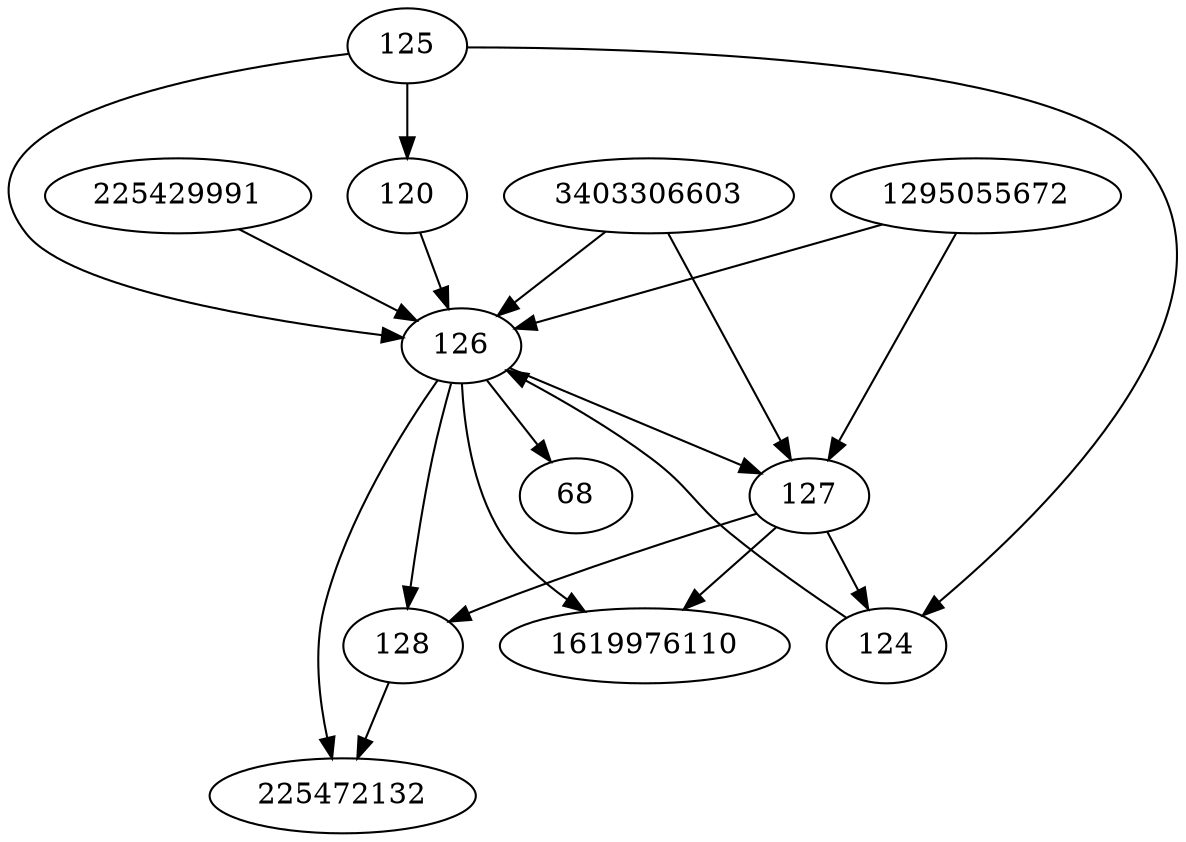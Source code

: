 strict digraph  {
128;
225472132;
68;
225429991;
3403306603;
1619976110;
124;
1295055672;
120;
125;
126;
127;
128 -> 225472132;
225429991 -> 126;
3403306603 -> 126;
3403306603 -> 127;
124 -> 126;
1295055672 -> 126;
1295055672 -> 127;
120 -> 126;
125 -> 126;
125 -> 124;
125 -> 120;
126 -> 127;
126 -> 128;
126 -> 225472132;
126 -> 1619976110;
126 -> 68;
127 -> 128;
127 -> 124;
127 -> 1619976110;
}
